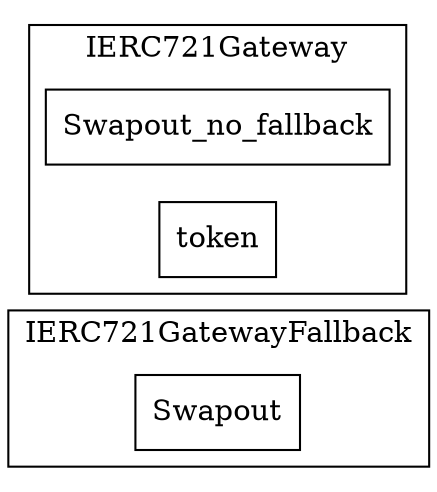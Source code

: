 strict digraph {
rankdir="LR"
node [shape=box]
subgraph cluster_16_IERC721GatewayFallback {
label = "IERC721GatewayFallback"
"16_Swapout" [label="Swapout"]
}subgraph cluster_35_IERC721Gateway {
label = "IERC721Gateway"
"35_Swapout_no_fallback" [label="Swapout_no_fallback"]
"35_token" [label="token"]
}subgraph cluster_solidity {
label = "[Solidity]"
}
}